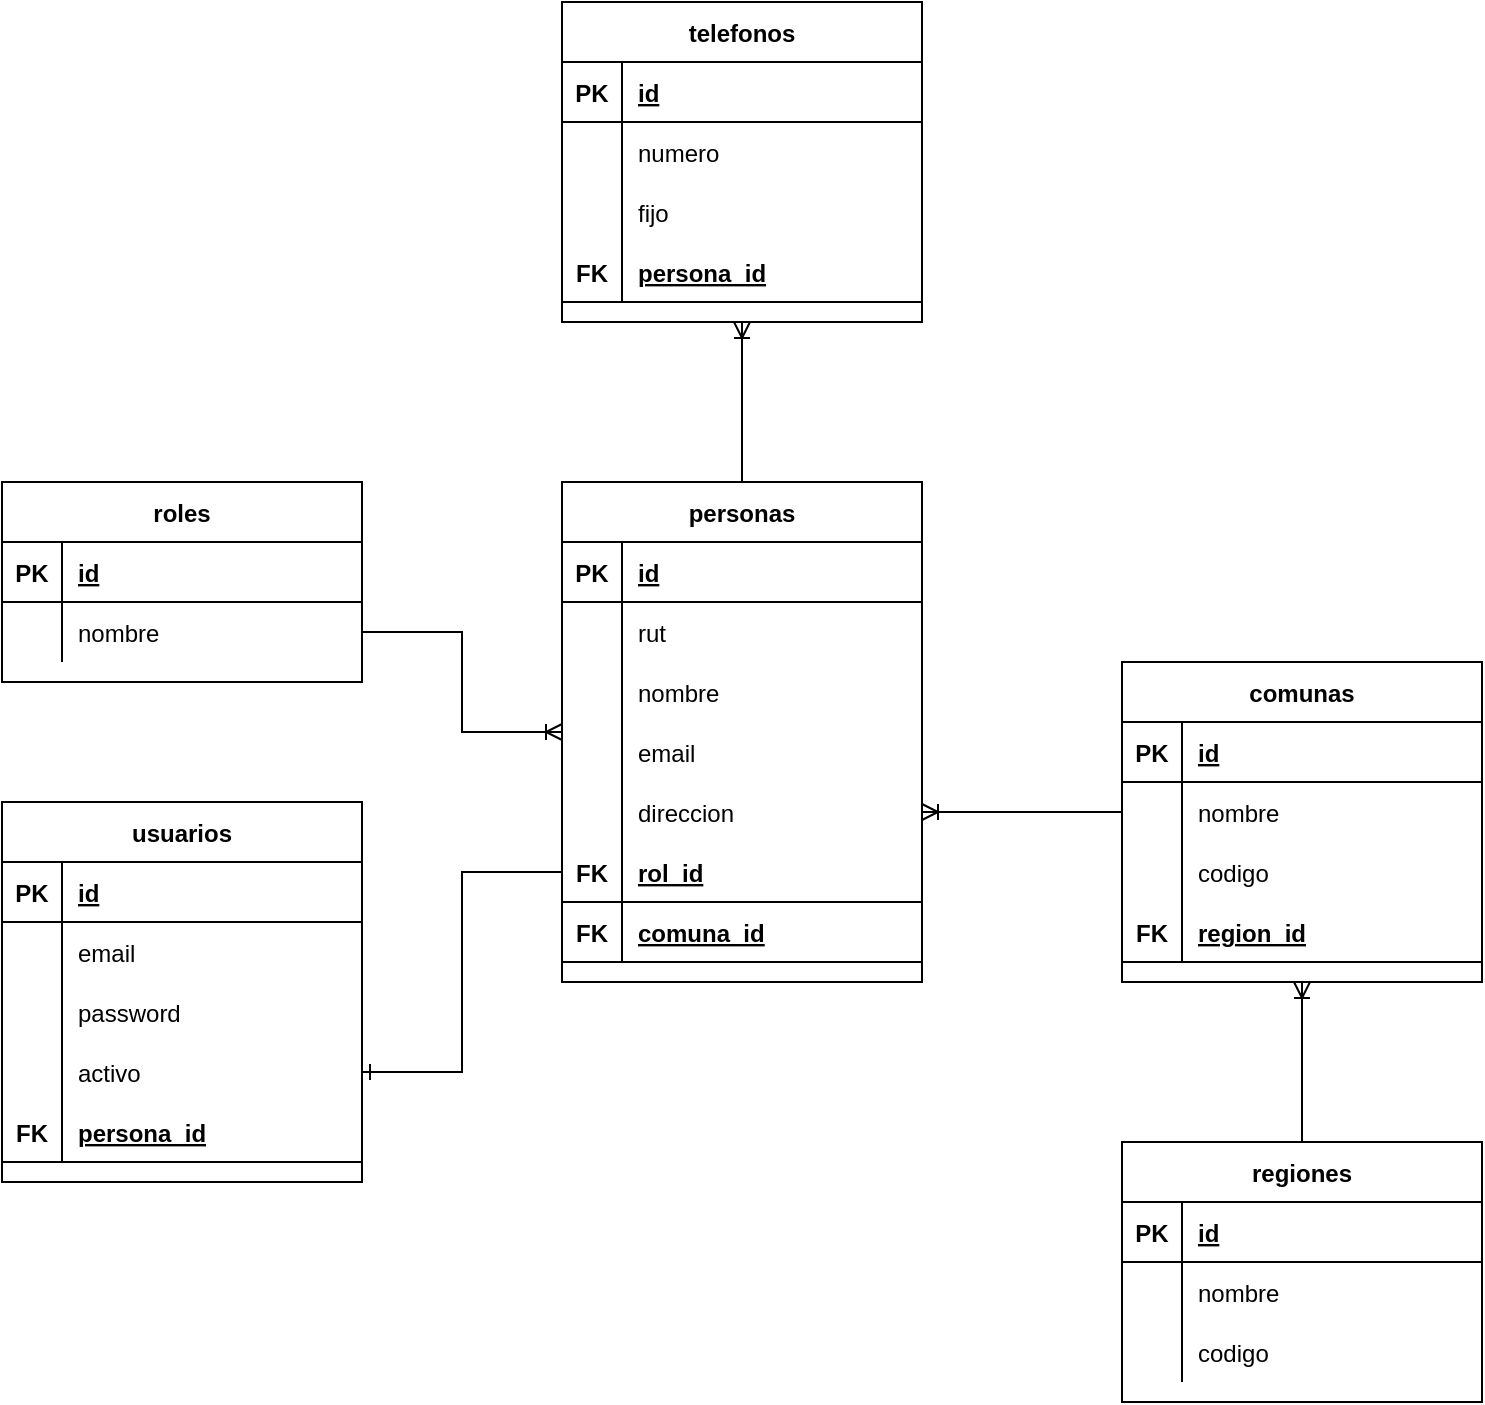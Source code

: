 <mxfile version="14.9.8" type="github">
  <diagram id="R2lEEEUBdFMjLlhIrx00" name="Page-1">
    <mxGraphModel dx="862" dy="1491" grid="1" gridSize="10" guides="1" tooltips="1" connect="1" arrows="1" fold="1" page="1" pageScale="1" pageWidth="850" pageHeight="1100" math="0" shadow="0" extFonts="Permanent Marker^https://fonts.googleapis.com/css?family=Permanent+Marker">
      <root>
        <mxCell id="0" />
        <mxCell id="1" parent="0" />
        <mxCell id="DU2EEfuIi1lP_A9ynI_2-1" value="roles" style="shape=table;startSize=30;container=1;collapsible=1;childLayout=tableLayout;fixedRows=1;rowLines=0;fontStyle=1;align=center;resizeLast=1;" vertex="1" parent="1">
          <mxGeometry x="160" y="80" width="180" height="100" as="geometry" />
        </mxCell>
        <mxCell id="DU2EEfuIi1lP_A9ynI_2-2" value="" style="shape=partialRectangle;collapsible=0;dropTarget=0;pointerEvents=0;fillColor=none;top=0;left=0;bottom=1;right=0;points=[[0,0.5],[1,0.5]];portConstraint=eastwest;" vertex="1" parent="DU2EEfuIi1lP_A9ynI_2-1">
          <mxGeometry y="30" width="180" height="30" as="geometry" />
        </mxCell>
        <mxCell id="DU2EEfuIi1lP_A9ynI_2-3" value="PK" style="shape=partialRectangle;connectable=0;fillColor=none;top=0;left=0;bottom=0;right=0;fontStyle=1;overflow=hidden;" vertex="1" parent="DU2EEfuIi1lP_A9ynI_2-2">
          <mxGeometry width="30" height="30" as="geometry" />
        </mxCell>
        <mxCell id="DU2EEfuIi1lP_A9ynI_2-4" value="id" style="shape=partialRectangle;connectable=0;fillColor=none;top=0;left=0;bottom=0;right=0;align=left;spacingLeft=6;fontStyle=5;overflow=hidden;" vertex="1" parent="DU2EEfuIi1lP_A9ynI_2-2">
          <mxGeometry x="30" width="150" height="30" as="geometry" />
        </mxCell>
        <mxCell id="DU2EEfuIi1lP_A9ynI_2-5" value="" style="shape=partialRectangle;collapsible=0;dropTarget=0;pointerEvents=0;fillColor=none;top=0;left=0;bottom=0;right=0;points=[[0,0.5],[1,0.5]];portConstraint=eastwest;" vertex="1" parent="DU2EEfuIi1lP_A9ynI_2-1">
          <mxGeometry y="60" width="180" height="30" as="geometry" />
        </mxCell>
        <mxCell id="DU2EEfuIi1lP_A9ynI_2-6" value="" style="shape=partialRectangle;connectable=0;fillColor=none;top=0;left=0;bottom=0;right=0;editable=1;overflow=hidden;" vertex="1" parent="DU2EEfuIi1lP_A9ynI_2-5">
          <mxGeometry width="30" height="30" as="geometry" />
        </mxCell>
        <mxCell id="DU2EEfuIi1lP_A9ynI_2-7" value="nombre" style="shape=partialRectangle;connectable=0;fillColor=none;top=0;left=0;bottom=0;right=0;align=left;spacingLeft=6;overflow=hidden;" vertex="1" parent="DU2EEfuIi1lP_A9ynI_2-5">
          <mxGeometry x="30" width="150" height="30" as="geometry" />
        </mxCell>
        <mxCell id="DU2EEfuIi1lP_A9ynI_2-14" value="usuarios" style="shape=table;startSize=30;container=1;collapsible=1;childLayout=tableLayout;fixedRows=1;rowLines=0;fontStyle=1;align=center;resizeLast=1;" vertex="1" parent="1">
          <mxGeometry x="160" y="240" width="180" height="190" as="geometry" />
        </mxCell>
        <mxCell id="DU2EEfuIi1lP_A9ynI_2-15" value="" style="shape=partialRectangle;collapsible=0;dropTarget=0;pointerEvents=0;fillColor=none;top=0;left=0;bottom=1;right=0;points=[[0,0.5],[1,0.5]];portConstraint=eastwest;" vertex="1" parent="DU2EEfuIi1lP_A9ynI_2-14">
          <mxGeometry y="30" width="180" height="30" as="geometry" />
        </mxCell>
        <mxCell id="DU2EEfuIi1lP_A9ynI_2-16" value="PK" style="shape=partialRectangle;connectable=0;fillColor=none;top=0;left=0;bottom=0;right=0;fontStyle=1;overflow=hidden;" vertex="1" parent="DU2EEfuIi1lP_A9ynI_2-15">
          <mxGeometry width="30" height="30" as="geometry" />
        </mxCell>
        <mxCell id="DU2EEfuIi1lP_A9ynI_2-17" value="id" style="shape=partialRectangle;connectable=0;fillColor=none;top=0;left=0;bottom=0;right=0;align=left;spacingLeft=6;fontStyle=5;overflow=hidden;" vertex="1" parent="DU2EEfuIi1lP_A9ynI_2-15">
          <mxGeometry x="30" width="150" height="30" as="geometry" />
        </mxCell>
        <mxCell id="DU2EEfuIi1lP_A9ynI_2-18" value="" style="shape=partialRectangle;collapsible=0;dropTarget=0;pointerEvents=0;fillColor=none;top=0;left=0;bottom=0;right=0;points=[[0,0.5],[1,0.5]];portConstraint=eastwest;" vertex="1" parent="DU2EEfuIi1lP_A9ynI_2-14">
          <mxGeometry y="60" width="180" height="30" as="geometry" />
        </mxCell>
        <mxCell id="DU2EEfuIi1lP_A9ynI_2-19" value="" style="shape=partialRectangle;connectable=0;fillColor=none;top=0;left=0;bottom=0;right=0;editable=1;overflow=hidden;" vertex="1" parent="DU2EEfuIi1lP_A9ynI_2-18">
          <mxGeometry width="30" height="30" as="geometry" />
        </mxCell>
        <mxCell id="DU2EEfuIi1lP_A9ynI_2-20" value="email" style="shape=partialRectangle;connectable=0;fillColor=none;top=0;left=0;bottom=0;right=0;align=left;spacingLeft=6;overflow=hidden;" vertex="1" parent="DU2EEfuIi1lP_A9ynI_2-18">
          <mxGeometry x="30" width="150" height="30" as="geometry" />
        </mxCell>
        <mxCell id="DU2EEfuIi1lP_A9ynI_2-21" value="" style="shape=partialRectangle;collapsible=0;dropTarget=0;pointerEvents=0;fillColor=none;top=0;left=0;bottom=0;right=0;points=[[0,0.5],[1,0.5]];portConstraint=eastwest;" vertex="1" parent="DU2EEfuIi1lP_A9ynI_2-14">
          <mxGeometry y="90" width="180" height="30" as="geometry" />
        </mxCell>
        <mxCell id="DU2EEfuIi1lP_A9ynI_2-22" value="" style="shape=partialRectangle;connectable=0;fillColor=none;top=0;left=0;bottom=0;right=0;editable=1;overflow=hidden;" vertex="1" parent="DU2EEfuIi1lP_A9ynI_2-21">
          <mxGeometry width="30" height="30" as="geometry" />
        </mxCell>
        <mxCell id="DU2EEfuIi1lP_A9ynI_2-23" value="password" style="shape=partialRectangle;connectable=0;fillColor=none;top=0;left=0;bottom=0;right=0;align=left;spacingLeft=6;overflow=hidden;" vertex="1" parent="DU2EEfuIi1lP_A9ynI_2-21">
          <mxGeometry x="30" width="150" height="30" as="geometry" />
        </mxCell>
        <mxCell id="DU2EEfuIi1lP_A9ynI_2-24" value="" style="shape=partialRectangle;collapsible=0;dropTarget=0;pointerEvents=0;fillColor=none;top=0;left=0;bottom=0;right=0;points=[[0,0.5],[1,0.5]];portConstraint=eastwest;" vertex="1" parent="DU2EEfuIi1lP_A9ynI_2-14">
          <mxGeometry y="120" width="180" height="30" as="geometry" />
        </mxCell>
        <mxCell id="DU2EEfuIi1lP_A9ynI_2-25" value="" style="shape=partialRectangle;connectable=0;fillColor=none;top=0;left=0;bottom=0;right=0;editable=1;overflow=hidden;" vertex="1" parent="DU2EEfuIi1lP_A9ynI_2-24">
          <mxGeometry width="30" height="30" as="geometry" />
        </mxCell>
        <mxCell id="DU2EEfuIi1lP_A9ynI_2-26" value="activo" style="shape=partialRectangle;connectable=0;fillColor=none;top=0;left=0;bottom=0;right=0;align=left;spacingLeft=6;overflow=hidden;" vertex="1" parent="DU2EEfuIi1lP_A9ynI_2-24">
          <mxGeometry x="30" width="150" height="30" as="geometry" />
        </mxCell>
        <mxCell id="DU2EEfuIi1lP_A9ynI_2-48" value="" style="shape=partialRectangle;collapsible=0;dropTarget=0;pointerEvents=0;fillColor=none;top=0;left=0;bottom=1;right=0;points=[[0,0.5],[1,0.5]];portConstraint=eastwest;" vertex="1" parent="DU2EEfuIi1lP_A9ynI_2-14">
          <mxGeometry y="150" width="180" height="30" as="geometry" />
        </mxCell>
        <mxCell id="DU2EEfuIi1lP_A9ynI_2-49" value="FK" style="shape=partialRectangle;connectable=0;fillColor=none;top=0;left=0;bottom=0;right=0;fontStyle=1;overflow=hidden;" vertex="1" parent="DU2EEfuIi1lP_A9ynI_2-48">
          <mxGeometry width="30" height="30" as="geometry" />
        </mxCell>
        <mxCell id="DU2EEfuIi1lP_A9ynI_2-50" value="persona_id" style="shape=partialRectangle;connectable=0;fillColor=none;top=0;left=0;bottom=0;right=0;align=left;spacingLeft=6;fontStyle=5;overflow=hidden;" vertex="1" parent="DU2EEfuIi1lP_A9ynI_2-48">
          <mxGeometry x="30" width="150" height="30" as="geometry" />
        </mxCell>
        <mxCell id="DU2EEfuIi1lP_A9ynI_2-64" style="edgeStyle=orthogonalEdgeStyle;rounded=0;orthogonalLoop=1;jettySize=auto;html=1;entryX=0.5;entryY=1;entryDx=0;entryDy=0;endArrow=ERoneToMany;endFill=0;" edge="1" parent="1" source="DU2EEfuIi1lP_A9ynI_2-27" target="DU2EEfuIi1lP_A9ynI_2-51">
          <mxGeometry relative="1" as="geometry" />
        </mxCell>
        <mxCell id="DU2EEfuIi1lP_A9ynI_2-27" value="personas" style="shape=table;startSize=30;container=1;collapsible=1;childLayout=tableLayout;fixedRows=1;rowLines=0;fontStyle=1;align=center;resizeLast=1;" vertex="1" parent="1">
          <mxGeometry x="440" y="80" width="180" height="250" as="geometry" />
        </mxCell>
        <mxCell id="DU2EEfuIi1lP_A9ynI_2-28" value="" style="shape=partialRectangle;collapsible=0;dropTarget=0;pointerEvents=0;fillColor=none;top=0;left=0;bottom=1;right=0;points=[[0,0.5],[1,0.5]];portConstraint=eastwest;" vertex="1" parent="DU2EEfuIi1lP_A9ynI_2-27">
          <mxGeometry y="30" width="180" height="30" as="geometry" />
        </mxCell>
        <mxCell id="DU2EEfuIi1lP_A9ynI_2-29" value="PK" style="shape=partialRectangle;connectable=0;fillColor=none;top=0;left=0;bottom=0;right=0;fontStyle=1;overflow=hidden;" vertex="1" parent="DU2EEfuIi1lP_A9ynI_2-28">
          <mxGeometry width="30" height="30" as="geometry" />
        </mxCell>
        <mxCell id="DU2EEfuIi1lP_A9ynI_2-30" value="id" style="shape=partialRectangle;connectable=0;fillColor=none;top=0;left=0;bottom=0;right=0;align=left;spacingLeft=6;fontStyle=5;overflow=hidden;" vertex="1" parent="DU2EEfuIi1lP_A9ynI_2-28">
          <mxGeometry x="30" width="150" height="30" as="geometry" />
        </mxCell>
        <mxCell id="DU2EEfuIi1lP_A9ynI_2-31" value="" style="shape=partialRectangle;collapsible=0;dropTarget=0;pointerEvents=0;fillColor=none;top=0;left=0;bottom=0;right=0;points=[[0,0.5],[1,0.5]];portConstraint=eastwest;" vertex="1" parent="DU2EEfuIi1lP_A9ynI_2-27">
          <mxGeometry y="60" width="180" height="30" as="geometry" />
        </mxCell>
        <mxCell id="DU2EEfuIi1lP_A9ynI_2-32" value="" style="shape=partialRectangle;connectable=0;fillColor=none;top=0;left=0;bottom=0;right=0;editable=1;overflow=hidden;" vertex="1" parent="DU2EEfuIi1lP_A9ynI_2-31">
          <mxGeometry width="30" height="30" as="geometry" />
        </mxCell>
        <mxCell id="DU2EEfuIi1lP_A9ynI_2-33" value="rut" style="shape=partialRectangle;connectable=0;fillColor=none;top=0;left=0;bottom=0;right=0;align=left;spacingLeft=6;overflow=hidden;" vertex="1" parent="DU2EEfuIi1lP_A9ynI_2-31">
          <mxGeometry x="30" width="150" height="30" as="geometry" />
        </mxCell>
        <mxCell id="DU2EEfuIi1lP_A9ynI_2-34" value="" style="shape=partialRectangle;collapsible=0;dropTarget=0;pointerEvents=0;fillColor=none;top=0;left=0;bottom=0;right=0;points=[[0,0.5],[1,0.5]];portConstraint=eastwest;" vertex="1" parent="DU2EEfuIi1lP_A9ynI_2-27">
          <mxGeometry y="90" width="180" height="30" as="geometry" />
        </mxCell>
        <mxCell id="DU2EEfuIi1lP_A9ynI_2-35" value="" style="shape=partialRectangle;connectable=0;fillColor=none;top=0;left=0;bottom=0;right=0;editable=1;overflow=hidden;" vertex="1" parent="DU2EEfuIi1lP_A9ynI_2-34">
          <mxGeometry width="30" height="30" as="geometry" />
        </mxCell>
        <mxCell id="DU2EEfuIi1lP_A9ynI_2-36" value="nombre" style="shape=partialRectangle;connectable=0;fillColor=none;top=0;left=0;bottom=0;right=0;align=left;spacingLeft=6;overflow=hidden;" vertex="1" parent="DU2EEfuIi1lP_A9ynI_2-34">
          <mxGeometry x="30" width="150" height="30" as="geometry" />
        </mxCell>
        <mxCell id="DU2EEfuIi1lP_A9ynI_2-37" value="" style="shape=partialRectangle;collapsible=0;dropTarget=0;pointerEvents=0;fillColor=none;top=0;left=0;bottom=0;right=0;points=[[0,0.5],[1,0.5]];portConstraint=eastwest;" vertex="1" parent="DU2EEfuIi1lP_A9ynI_2-27">
          <mxGeometry y="120" width="180" height="30" as="geometry" />
        </mxCell>
        <mxCell id="DU2EEfuIi1lP_A9ynI_2-38" value="" style="shape=partialRectangle;connectable=0;fillColor=none;top=0;left=0;bottom=0;right=0;editable=1;overflow=hidden;" vertex="1" parent="DU2EEfuIi1lP_A9ynI_2-37">
          <mxGeometry width="30" height="30" as="geometry" />
        </mxCell>
        <mxCell id="DU2EEfuIi1lP_A9ynI_2-39" value="email" style="shape=partialRectangle;connectable=0;fillColor=none;top=0;left=0;bottom=0;right=0;align=left;spacingLeft=6;overflow=hidden;" vertex="1" parent="DU2EEfuIi1lP_A9ynI_2-37">
          <mxGeometry x="30" width="150" height="30" as="geometry" />
        </mxCell>
        <mxCell id="DU2EEfuIi1lP_A9ynI_2-40" value="" style="shape=partialRectangle;collapsible=0;dropTarget=0;pointerEvents=0;fillColor=none;top=0;left=0;bottom=0;right=0;points=[[0,0.5],[1,0.5]];portConstraint=eastwest;" vertex="1" parent="DU2EEfuIi1lP_A9ynI_2-27">
          <mxGeometry y="150" width="180" height="30" as="geometry" />
        </mxCell>
        <mxCell id="DU2EEfuIi1lP_A9ynI_2-41" value="" style="shape=partialRectangle;connectable=0;fillColor=none;top=0;left=0;bottom=0;right=0;editable=1;overflow=hidden;" vertex="1" parent="DU2EEfuIi1lP_A9ynI_2-40">
          <mxGeometry width="30" height="30" as="geometry" />
        </mxCell>
        <mxCell id="DU2EEfuIi1lP_A9ynI_2-42" value="direccion" style="shape=partialRectangle;connectable=0;fillColor=none;top=0;left=0;bottom=0;right=0;align=left;spacingLeft=6;overflow=hidden;" vertex="1" parent="DU2EEfuIi1lP_A9ynI_2-40">
          <mxGeometry x="30" width="150" height="30" as="geometry" />
        </mxCell>
        <mxCell id="DU2EEfuIi1lP_A9ynI_2-44" value="" style="shape=partialRectangle;collapsible=0;dropTarget=0;pointerEvents=0;fillColor=none;top=0;left=0;bottom=1;right=0;points=[[0,0.5],[1,0.5]];portConstraint=eastwest;" vertex="1" parent="DU2EEfuIi1lP_A9ynI_2-27">
          <mxGeometry y="180" width="180" height="30" as="geometry" />
        </mxCell>
        <mxCell id="DU2EEfuIi1lP_A9ynI_2-45" value="FK" style="shape=partialRectangle;connectable=0;fillColor=none;top=0;left=0;bottom=0;right=0;fontStyle=1;overflow=hidden;" vertex="1" parent="DU2EEfuIi1lP_A9ynI_2-44">
          <mxGeometry width="30" height="30" as="geometry" />
        </mxCell>
        <mxCell id="DU2EEfuIi1lP_A9ynI_2-46" value="rol_id" style="shape=partialRectangle;connectable=0;fillColor=none;top=0;left=0;bottom=0;right=0;align=left;spacingLeft=6;fontStyle=5;overflow=hidden;" vertex="1" parent="DU2EEfuIi1lP_A9ynI_2-44">
          <mxGeometry x="30" width="150" height="30" as="geometry" />
        </mxCell>
        <mxCell id="DU2EEfuIi1lP_A9ynI_2-102" value="" style="shape=partialRectangle;collapsible=0;dropTarget=0;pointerEvents=0;fillColor=none;top=0;left=0;bottom=1;right=0;points=[[0,0.5],[1,0.5]];portConstraint=eastwest;" vertex="1" parent="DU2EEfuIi1lP_A9ynI_2-27">
          <mxGeometry y="210" width="180" height="30" as="geometry" />
        </mxCell>
        <mxCell id="DU2EEfuIi1lP_A9ynI_2-103" value="FK" style="shape=partialRectangle;connectable=0;fillColor=none;top=0;left=0;bottom=0;right=0;fontStyle=1;overflow=hidden;" vertex="1" parent="DU2EEfuIi1lP_A9ynI_2-102">
          <mxGeometry width="30" height="30" as="geometry" />
        </mxCell>
        <mxCell id="DU2EEfuIi1lP_A9ynI_2-104" value="comuna_id" style="shape=partialRectangle;connectable=0;fillColor=none;top=0;left=0;bottom=0;right=0;align=left;spacingLeft=6;fontStyle=5;overflow=hidden;" vertex="1" parent="DU2EEfuIi1lP_A9ynI_2-102">
          <mxGeometry x="30" width="150" height="30" as="geometry" />
        </mxCell>
        <mxCell id="DU2EEfuIi1lP_A9ynI_2-43" style="edgeStyle=orthogonalEdgeStyle;rounded=0;orthogonalLoop=1;jettySize=auto;html=1;entryX=0;entryY=0.5;entryDx=0;entryDy=0;endArrow=ERoneToMany;endFill=0;" edge="1" parent="1" source="DU2EEfuIi1lP_A9ynI_2-5" target="DU2EEfuIi1lP_A9ynI_2-27">
          <mxGeometry relative="1" as="geometry" />
        </mxCell>
        <mxCell id="DU2EEfuIi1lP_A9ynI_2-47" style="edgeStyle=orthogonalEdgeStyle;rounded=0;orthogonalLoop=1;jettySize=auto;html=1;entryX=1;entryY=0.5;entryDx=0;entryDy=0;endArrow=ERone;endFill=0;" edge="1" parent="1" source="DU2EEfuIi1lP_A9ynI_2-44" target="DU2EEfuIi1lP_A9ynI_2-24">
          <mxGeometry relative="1" as="geometry" />
        </mxCell>
        <mxCell id="DU2EEfuIi1lP_A9ynI_2-51" value="telefonos" style="shape=table;startSize=30;container=1;collapsible=1;childLayout=tableLayout;fixedRows=1;rowLines=0;fontStyle=1;align=center;resizeLast=1;" vertex="1" parent="1">
          <mxGeometry x="440" y="-160" width="180" height="160" as="geometry" />
        </mxCell>
        <mxCell id="DU2EEfuIi1lP_A9ynI_2-52" value="" style="shape=partialRectangle;collapsible=0;dropTarget=0;pointerEvents=0;fillColor=none;top=0;left=0;bottom=1;right=0;points=[[0,0.5],[1,0.5]];portConstraint=eastwest;" vertex="1" parent="DU2EEfuIi1lP_A9ynI_2-51">
          <mxGeometry y="30" width="180" height="30" as="geometry" />
        </mxCell>
        <mxCell id="DU2EEfuIi1lP_A9ynI_2-53" value="PK" style="shape=partialRectangle;connectable=0;fillColor=none;top=0;left=0;bottom=0;right=0;fontStyle=1;overflow=hidden;" vertex="1" parent="DU2EEfuIi1lP_A9ynI_2-52">
          <mxGeometry width="30" height="30" as="geometry" />
        </mxCell>
        <mxCell id="DU2EEfuIi1lP_A9ynI_2-54" value="id" style="shape=partialRectangle;connectable=0;fillColor=none;top=0;left=0;bottom=0;right=0;align=left;spacingLeft=6;fontStyle=5;overflow=hidden;" vertex="1" parent="DU2EEfuIi1lP_A9ynI_2-52">
          <mxGeometry x="30" width="150" height="30" as="geometry" />
        </mxCell>
        <mxCell id="DU2EEfuIi1lP_A9ynI_2-55" value="" style="shape=partialRectangle;collapsible=0;dropTarget=0;pointerEvents=0;fillColor=none;top=0;left=0;bottom=0;right=0;points=[[0,0.5],[1,0.5]];portConstraint=eastwest;" vertex="1" parent="DU2EEfuIi1lP_A9ynI_2-51">
          <mxGeometry y="60" width="180" height="30" as="geometry" />
        </mxCell>
        <mxCell id="DU2EEfuIi1lP_A9ynI_2-56" value="" style="shape=partialRectangle;connectable=0;fillColor=none;top=0;left=0;bottom=0;right=0;editable=1;overflow=hidden;" vertex="1" parent="DU2EEfuIi1lP_A9ynI_2-55">
          <mxGeometry width="30" height="30" as="geometry" />
        </mxCell>
        <mxCell id="DU2EEfuIi1lP_A9ynI_2-57" value="numero" style="shape=partialRectangle;connectable=0;fillColor=none;top=0;left=0;bottom=0;right=0;align=left;spacingLeft=6;overflow=hidden;" vertex="1" parent="DU2EEfuIi1lP_A9ynI_2-55">
          <mxGeometry x="30" width="150" height="30" as="geometry" />
        </mxCell>
        <mxCell id="DU2EEfuIi1lP_A9ynI_2-58" value="" style="shape=partialRectangle;collapsible=0;dropTarget=0;pointerEvents=0;fillColor=none;top=0;left=0;bottom=0;right=0;points=[[0,0.5],[1,0.5]];portConstraint=eastwest;" vertex="1" parent="DU2EEfuIi1lP_A9ynI_2-51">
          <mxGeometry y="90" width="180" height="30" as="geometry" />
        </mxCell>
        <mxCell id="DU2EEfuIi1lP_A9ynI_2-59" value="" style="shape=partialRectangle;connectable=0;fillColor=none;top=0;left=0;bottom=0;right=0;editable=1;overflow=hidden;" vertex="1" parent="DU2EEfuIi1lP_A9ynI_2-58">
          <mxGeometry width="30" height="30" as="geometry" />
        </mxCell>
        <mxCell id="DU2EEfuIi1lP_A9ynI_2-60" value="fijo" style="shape=partialRectangle;connectable=0;fillColor=none;top=0;left=0;bottom=0;right=0;align=left;spacingLeft=6;overflow=hidden;" vertex="1" parent="DU2EEfuIi1lP_A9ynI_2-58">
          <mxGeometry x="30" width="150" height="30" as="geometry" />
        </mxCell>
        <mxCell id="DU2EEfuIi1lP_A9ynI_2-65" value="" style="shape=partialRectangle;collapsible=0;dropTarget=0;pointerEvents=0;fillColor=none;top=0;left=0;bottom=1;right=0;points=[[0,0.5],[1,0.5]];portConstraint=eastwest;" vertex="1" parent="DU2EEfuIi1lP_A9ynI_2-51">
          <mxGeometry y="120" width="180" height="30" as="geometry" />
        </mxCell>
        <mxCell id="DU2EEfuIi1lP_A9ynI_2-66" value="FK" style="shape=partialRectangle;connectable=0;fillColor=none;top=0;left=0;bottom=0;right=0;fontStyle=1;overflow=hidden;" vertex="1" parent="DU2EEfuIi1lP_A9ynI_2-65">
          <mxGeometry width="30" height="30" as="geometry" />
        </mxCell>
        <mxCell id="DU2EEfuIi1lP_A9ynI_2-67" value="persona_id" style="shape=partialRectangle;connectable=0;fillColor=none;top=0;left=0;bottom=0;right=0;align=left;spacingLeft=6;fontStyle=5;overflow=hidden;" vertex="1" parent="DU2EEfuIi1lP_A9ynI_2-65">
          <mxGeometry x="30" width="150" height="30" as="geometry" />
        </mxCell>
        <mxCell id="DU2EEfuIi1lP_A9ynI_2-97" style="edgeStyle=orthogonalEdgeStyle;rounded=0;orthogonalLoop=1;jettySize=auto;html=1;entryX=0.5;entryY=1;entryDx=0;entryDy=0;endArrow=ERoneToMany;endFill=0;" edge="1" parent="1" source="DU2EEfuIi1lP_A9ynI_2-68" target="DU2EEfuIi1lP_A9ynI_2-84">
          <mxGeometry relative="1" as="geometry" />
        </mxCell>
        <mxCell id="DU2EEfuIi1lP_A9ynI_2-68" value="regiones" style="shape=table;startSize=30;container=1;collapsible=1;childLayout=tableLayout;fixedRows=1;rowLines=0;fontStyle=1;align=center;resizeLast=1;" vertex="1" parent="1">
          <mxGeometry x="720" y="410" width="180" height="130" as="geometry" />
        </mxCell>
        <mxCell id="DU2EEfuIi1lP_A9ynI_2-69" value="" style="shape=partialRectangle;collapsible=0;dropTarget=0;pointerEvents=0;fillColor=none;top=0;left=0;bottom=1;right=0;points=[[0,0.5],[1,0.5]];portConstraint=eastwest;" vertex="1" parent="DU2EEfuIi1lP_A9ynI_2-68">
          <mxGeometry y="30" width="180" height="30" as="geometry" />
        </mxCell>
        <mxCell id="DU2EEfuIi1lP_A9ynI_2-70" value="PK" style="shape=partialRectangle;connectable=0;fillColor=none;top=0;left=0;bottom=0;right=0;fontStyle=1;overflow=hidden;" vertex="1" parent="DU2EEfuIi1lP_A9ynI_2-69">
          <mxGeometry width="30" height="30" as="geometry" />
        </mxCell>
        <mxCell id="DU2EEfuIi1lP_A9ynI_2-71" value="id" style="shape=partialRectangle;connectable=0;fillColor=none;top=0;left=0;bottom=0;right=0;align=left;spacingLeft=6;fontStyle=5;overflow=hidden;" vertex="1" parent="DU2EEfuIi1lP_A9ynI_2-69">
          <mxGeometry x="30" width="150" height="30" as="geometry" />
        </mxCell>
        <mxCell id="DU2EEfuIi1lP_A9ynI_2-72" value="" style="shape=partialRectangle;collapsible=0;dropTarget=0;pointerEvents=0;fillColor=none;top=0;left=0;bottom=0;right=0;points=[[0,0.5],[1,0.5]];portConstraint=eastwest;" vertex="1" parent="DU2EEfuIi1lP_A9ynI_2-68">
          <mxGeometry y="60" width="180" height="30" as="geometry" />
        </mxCell>
        <mxCell id="DU2EEfuIi1lP_A9ynI_2-73" value="" style="shape=partialRectangle;connectable=0;fillColor=none;top=0;left=0;bottom=0;right=0;editable=1;overflow=hidden;" vertex="1" parent="DU2EEfuIi1lP_A9ynI_2-72">
          <mxGeometry width="30" height="30" as="geometry" />
        </mxCell>
        <mxCell id="DU2EEfuIi1lP_A9ynI_2-74" value="nombre" style="shape=partialRectangle;connectable=0;fillColor=none;top=0;left=0;bottom=0;right=0;align=left;spacingLeft=6;overflow=hidden;" vertex="1" parent="DU2EEfuIi1lP_A9ynI_2-72">
          <mxGeometry x="30" width="150" height="30" as="geometry" />
        </mxCell>
        <mxCell id="DU2EEfuIi1lP_A9ynI_2-81" value="" style="shape=partialRectangle;collapsible=0;dropTarget=0;pointerEvents=0;fillColor=none;top=0;left=0;bottom=0;right=0;points=[[0,0.5],[1,0.5]];portConstraint=eastwest;" vertex="1" parent="DU2EEfuIi1lP_A9ynI_2-68">
          <mxGeometry y="90" width="180" height="30" as="geometry" />
        </mxCell>
        <mxCell id="DU2EEfuIi1lP_A9ynI_2-82" value="" style="shape=partialRectangle;connectable=0;fillColor=none;top=0;left=0;bottom=0;right=0;editable=1;overflow=hidden;" vertex="1" parent="DU2EEfuIi1lP_A9ynI_2-81">
          <mxGeometry width="30" height="30" as="geometry" />
        </mxCell>
        <mxCell id="DU2EEfuIi1lP_A9ynI_2-83" value="codigo" style="shape=partialRectangle;connectable=0;fillColor=none;top=0;left=0;bottom=0;right=0;align=left;spacingLeft=6;overflow=hidden;" vertex="1" parent="DU2EEfuIi1lP_A9ynI_2-81">
          <mxGeometry x="30" width="150" height="30" as="geometry" />
        </mxCell>
        <mxCell id="DU2EEfuIi1lP_A9ynI_2-84" value="comunas" style="shape=table;startSize=30;container=1;collapsible=1;childLayout=tableLayout;fixedRows=1;rowLines=0;fontStyle=1;align=center;resizeLast=1;" vertex="1" parent="1">
          <mxGeometry x="720" y="170" width="180" height="160" as="geometry" />
        </mxCell>
        <mxCell id="DU2EEfuIi1lP_A9ynI_2-85" value="" style="shape=partialRectangle;collapsible=0;dropTarget=0;pointerEvents=0;fillColor=none;top=0;left=0;bottom=1;right=0;points=[[0,0.5],[1,0.5]];portConstraint=eastwest;" vertex="1" parent="DU2EEfuIi1lP_A9ynI_2-84">
          <mxGeometry y="30" width="180" height="30" as="geometry" />
        </mxCell>
        <mxCell id="DU2EEfuIi1lP_A9ynI_2-86" value="PK" style="shape=partialRectangle;connectable=0;fillColor=none;top=0;left=0;bottom=0;right=0;fontStyle=1;overflow=hidden;" vertex="1" parent="DU2EEfuIi1lP_A9ynI_2-85">
          <mxGeometry width="30" height="30" as="geometry" />
        </mxCell>
        <mxCell id="DU2EEfuIi1lP_A9ynI_2-87" value="id" style="shape=partialRectangle;connectable=0;fillColor=none;top=0;left=0;bottom=0;right=0;align=left;spacingLeft=6;fontStyle=5;overflow=hidden;" vertex="1" parent="DU2EEfuIi1lP_A9ynI_2-85">
          <mxGeometry x="30" width="150" height="30" as="geometry" />
        </mxCell>
        <mxCell id="DU2EEfuIi1lP_A9ynI_2-88" value="" style="shape=partialRectangle;collapsible=0;dropTarget=0;pointerEvents=0;fillColor=none;top=0;left=0;bottom=0;right=0;points=[[0,0.5],[1,0.5]];portConstraint=eastwest;" vertex="1" parent="DU2EEfuIi1lP_A9ynI_2-84">
          <mxGeometry y="60" width="180" height="30" as="geometry" />
        </mxCell>
        <mxCell id="DU2EEfuIi1lP_A9ynI_2-89" value="" style="shape=partialRectangle;connectable=0;fillColor=none;top=0;left=0;bottom=0;right=0;editable=1;overflow=hidden;" vertex="1" parent="DU2EEfuIi1lP_A9ynI_2-88">
          <mxGeometry width="30" height="30" as="geometry" />
        </mxCell>
        <mxCell id="DU2EEfuIi1lP_A9ynI_2-90" value="nombre" style="shape=partialRectangle;connectable=0;fillColor=none;top=0;left=0;bottom=0;right=0;align=left;spacingLeft=6;overflow=hidden;" vertex="1" parent="DU2EEfuIi1lP_A9ynI_2-88">
          <mxGeometry x="30" width="150" height="30" as="geometry" />
        </mxCell>
        <mxCell id="DU2EEfuIi1lP_A9ynI_2-91" value="" style="shape=partialRectangle;collapsible=0;dropTarget=0;pointerEvents=0;fillColor=none;top=0;left=0;bottom=0;right=0;points=[[0,0.5],[1,0.5]];portConstraint=eastwest;" vertex="1" parent="DU2EEfuIi1lP_A9ynI_2-84">
          <mxGeometry y="90" width="180" height="30" as="geometry" />
        </mxCell>
        <mxCell id="DU2EEfuIi1lP_A9ynI_2-92" value="" style="shape=partialRectangle;connectable=0;fillColor=none;top=0;left=0;bottom=0;right=0;editable=1;overflow=hidden;" vertex="1" parent="DU2EEfuIi1lP_A9ynI_2-91">
          <mxGeometry width="30" height="30" as="geometry" />
        </mxCell>
        <mxCell id="DU2EEfuIi1lP_A9ynI_2-93" value="codigo" style="shape=partialRectangle;connectable=0;fillColor=none;top=0;left=0;bottom=0;right=0;align=left;spacingLeft=6;overflow=hidden;" vertex="1" parent="DU2EEfuIi1lP_A9ynI_2-91">
          <mxGeometry x="30" width="150" height="30" as="geometry" />
        </mxCell>
        <mxCell id="DU2EEfuIi1lP_A9ynI_2-98" value="" style="shape=partialRectangle;collapsible=0;dropTarget=0;pointerEvents=0;fillColor=none;top=0;left=0;bottom=1;right=0;points=[[0,0.5],[1,0.5]];portConstraint=eastwest;" vertex="1" parent="DU2EEfuIi1lP_A9ynI_2-84">
          <mxGeometry y="120" width="180" height="30" as="geometry" />
        </mxCell>
        <mxCell id="DU2EEfuIi1lP_A9ynI_2-99" value="FK" style="shape=partialRectangle;connectable=0;fillColor=none;top=0;left=0;bottom=0;right=0;fontStyle=1;overflow=hidden;" vertex="1" parent="DU2EEfuIi1lP_A9ynI_2-98">
          <mxGeometry width="30" height="30" as="geometry" />
        </mxCell>
        <mxCell id="DU2EEfuIi1lP_A9ynI_2-100" value="region_id" style="shape=partialRectangle;connectable=0;fillColor=none;top=0;left=0;bottom=0;right=0;align=left;spacingLeft=6;fontStyle=5;overflow=hidden;" vertex="1" parent="DU2EEfuIi1lP_A9ynI_2-98">
          <mxGeometry x="30" width="150" height="30" as="geometry" />
        </mxCell>
        <mxCell id="DU2EEfuIi1lP_A9ynI_2-101" style="edgeStyle=orthogonalEdgeStyle;rounded=0;orthogonalLoop=1;jettySize=auto;html=1;entryX=1;entryY=0.5;entryDx=0;entryDy=0;endArrow=ERoneToMany;endFill=0;" edge="1" parent="1" source="DU2EEfuIi1lP_A9ynI_2-88" target="DU2EEfuIi1lP_A9ynI_2-40">
          <mxGeometry relative="1" as="geometry" />
        </mxCell>
      </root>
    </mxGraphModel>
  </diagram>
</mxfile>
